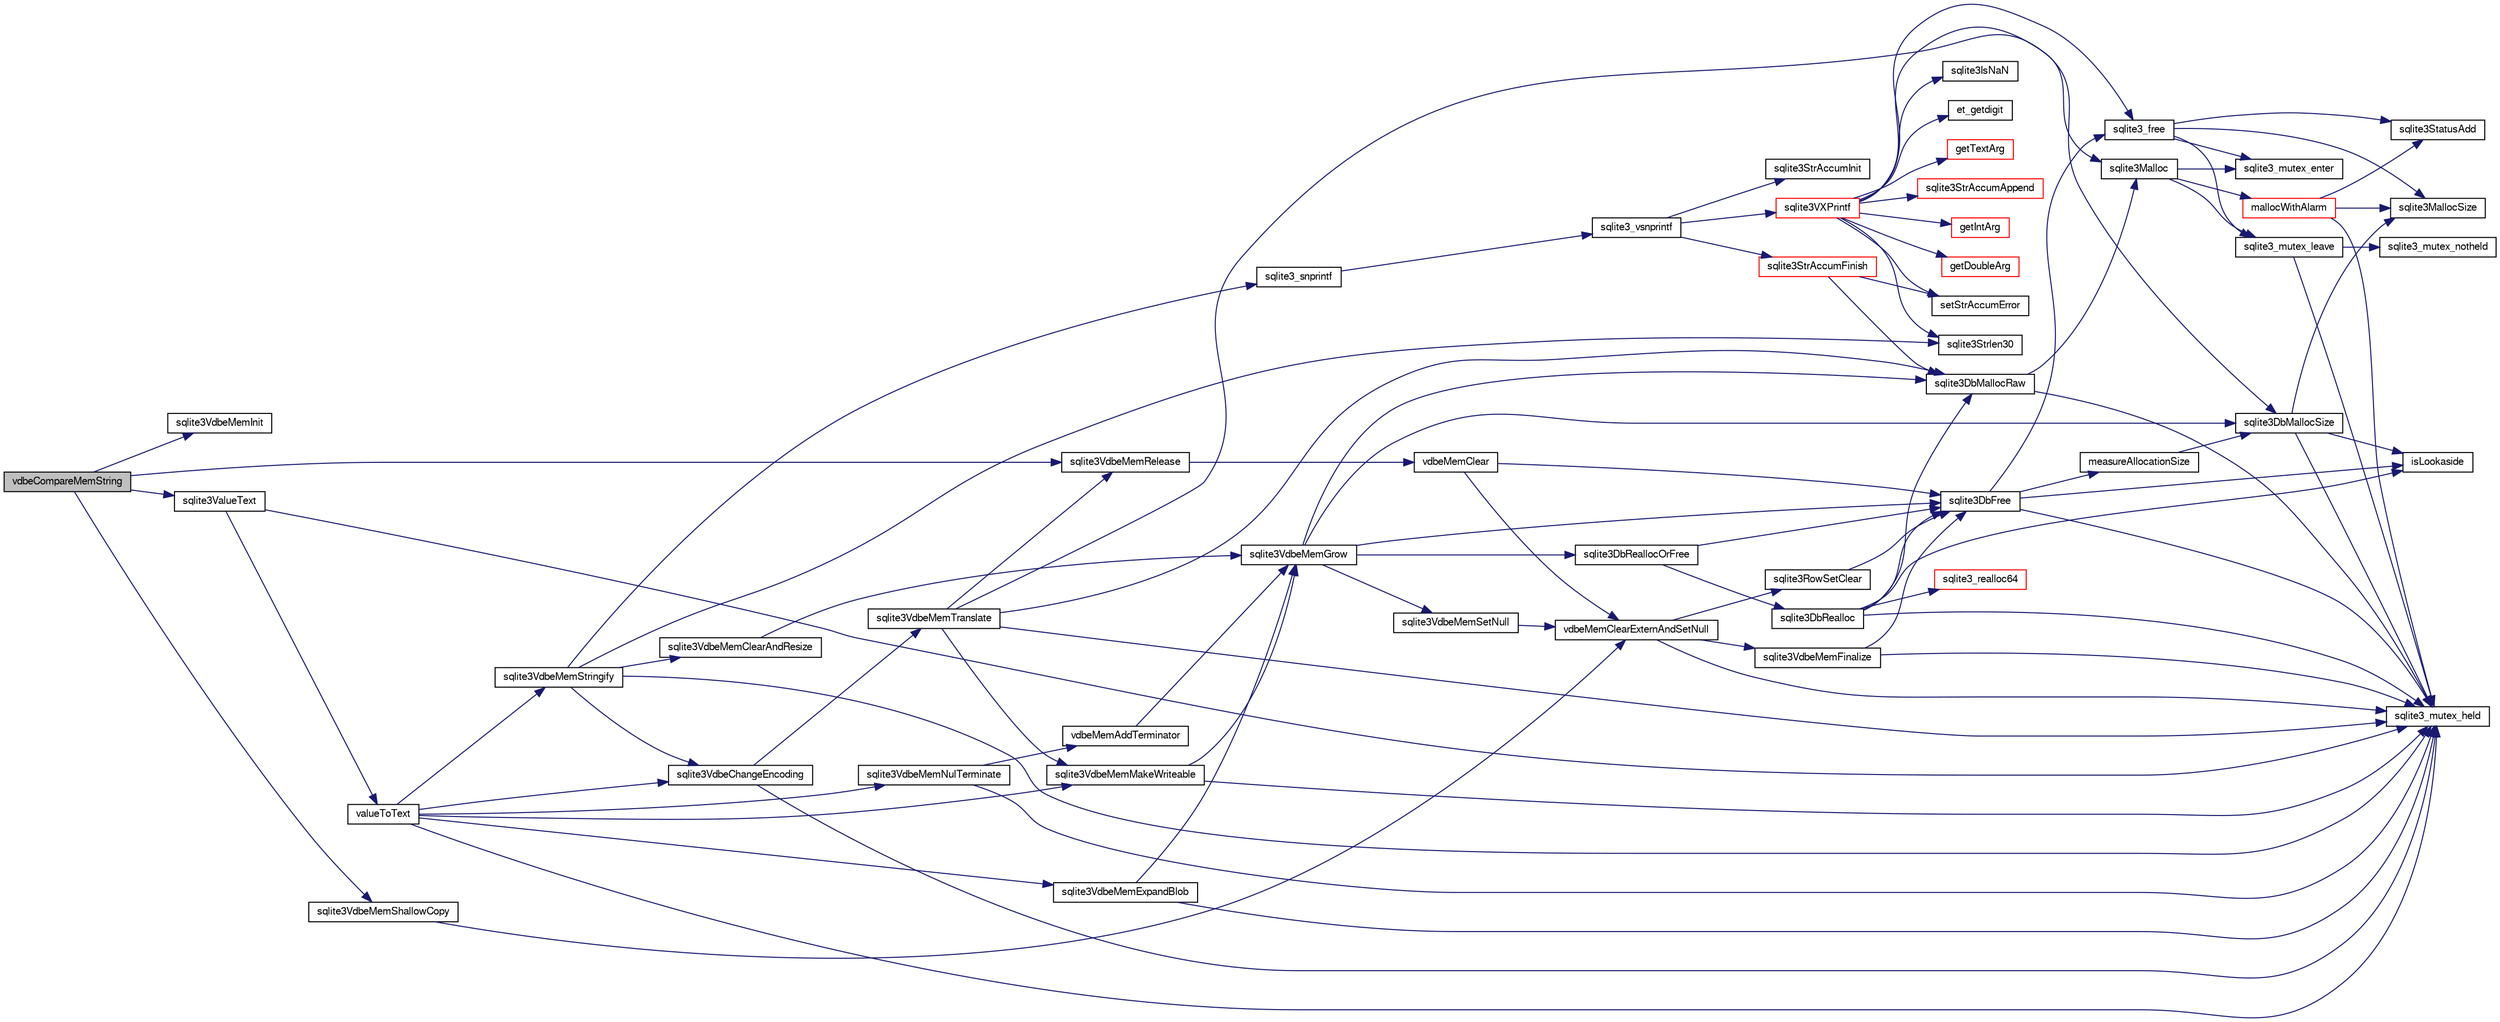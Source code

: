 digraph "vdbeCompareMemString"
{
  edge [fontname="FreeSans",fontsize="10",labelfontname="FreeSans",labelfontsize="10"];
  node [fontname="FreeSans",fontsize="10",shape=record];
  rankdir="LR";
  Node859374 [label="vdbeCompareMemString",height=0.2,width=0.4,color="black", fillcolor="grey75", style="filled", fontcolor="black"];
  Node859374 -> Node859375 [color="midnightblue",fontsize="10",style="solid",fontname="FreeSans"];
  Node859375 [label="sqlite3VdbeMemInit",height=0.2,width=0.4,color="black", fillcolor="white", style="filled",URL="$sqlite3_8c.html#a71744ecf3bbf078600c527fa96ef3360"];
  Node859374 -> Node859376 [color="midnightblue",fontsize="10",style="solid",fontname="FreeSans"];
  Node859376 [label="sqlite3VdbeMemShallowCopy",height=0.2,width=0.4,color="black", fillcolor="white", style="filled",URL="$sqlite3_8c.html#a507287d895706c681ed352775e726f6a"];
  Node859376 -> Node859377 [color="midnightblue",fontsize="10",style="solid",fontname="FreeSans"];
  Node859377 [label="vdbeMemClearExternAndSetNull",height=0.2,width=0.4,color="black", fillcolor="white", style="filled",URL="$sqlite3_8c.html#a29c41a360fb0e86b817777daf061230c"];
  Node859377 -> Node859378 [color="midnightblue",fontsize="10",style="solid",fontname="FreeSans"];
  Node859378 [label="sqlite3_mutex_held",height=0.2,width=0.4,color="black", fillcolor="white", style="filled",URL="$sqlite3_8c.html#acf77da68932b6bc163c5e68547ecc3e7"];
  Node859377 -> Node859379 [color="midnightblue",fontsize="10",style="solid",fontname="FreeSans"];
  Node859379 [label="sqlite3VdbeMemFinalize",height=0.2,width=0.4,color="black", fillcolor="white", style="filled",URL="$sqlite3_8c.html#a2568220f48ddef81b1c43e401042d9d2"];
  Node859379 -> Node859378 [color="midnightblue",fontsize="10",style="solid",fontname="FreeSans"];
  Node859379 -> Node859380 [color="midnightblue",fontsize="10",style="solid",fontname="FreeSans"];
  Node859380 [label="sqlite3DbFree",height=0.2,width=0.4,color="black", fillcolor="white", style="filled",URL="$sqlite3_8c.html#ac70ab821a6607b4a1b909582dc37a069"];
  Node859380 -> Node859378 [color="midnightblue",fontsize="10",style="solid",fontname="FreeSans"];
  Node859380 -> Node859381 [color="midnightblue",fontsize="10",style="solid",fontname="FreeSans"];
  Node859381 [label="measureAllocationSize",height=0.2,width=0.4,color="black", fillcolor="white", style="filled",URL="$sqlite3_8c.html#a45731e644a22fdb756e2b6337224217a"];
  Node859381 -> Node859382 [color="midnightblue",fontsize="10",style="solid",fontname="FreeSans"];
  Node859382 [label="sqlite3DbMallocSize",height=0.2,width=0.4,color="black", fillcolor="white", style="filled",URL="$sqlite3_8c.html#aa397e5a8a03495203a0767abf0a71f86"];
  Node859382 -> Node859383 [color="midnightblue",fontsize="10",style="solid",fontname="FreeSans"];
  Node859383 [label="sqlite3MallocSize",height=0.2,width=0.4,color="black", fillcolor="white", style="filled",URL="$sqlite3_8c.html#acf5d2a5f35270bafb050bd2def576955"];
  Node859382 -> Node859378 [color="midnightblue",fontsize="10",style="solid",fontname="FreeSans"];
  Node859382 -> Node859384 [color="midnightblue",fontsize="10",style="solid",fontname="FreeSans"];
  Node859384 [label="isLookaside",height=0.2,width=0.4,color="black", fillcolor="white", style="filled",URL="$sqlite3_8c.html#a770fa05ff9717b75e16f4d968a77b897"];
  Node859380 -> Node859384 [color="midnightblue",fontsize="10",style="solid",fontname="FreeSans"];
  Node859380 -> Node859385 [color="midnightblue",fontsize="10",style="solid",fontname="FreeSans"];
  Node859385 [label="sqlite3_free",height=0.2,width=0.4,color="black", fillcolor="white", style="filled",URL="$sqlite3_8c.html#a6552349e36a8a691af5487999ab09519"];
  Node859385 -> Node859386 [color="midnightblue",fontsize="10",style="solid",fontname="FreeSans"];
  Node859386 [label="sqlite3_mutex_enter",height=0.2,width=0.4,color="black", fillcolor="white", style="filled",URL="$sqlite3_8c.html#a1c12cde690bd89f104de5cbad12a6bf5"];
  Node859385 -> Node859387 [color="midnightblue",fontsize="10",style="solid",fontname="FreeSans"];
  Node859387 [label="sqlite3StatusAdd",height=0.2,width=0.4,color="black", fillcolor="white", style="filled",URL="$sqlite3_8c.html#afa029f93586aeab4cc85360905dae9cd"];
  Node859385 -> Node859383 [color="midnightblue",fontsize="10",style="solid",fontname="FreeSans"];
  Node859385 -> Node859388 [color="midnightblue",fontsize="10",style="solid",fontname="FreeSans"];
  Node859388 [label="sqlite3_mutex_leave",height=0.2,width=0.4,color="black", fillcolor="white", style="filled",URL="$sqlite3_8c.html#a5838d235601dbd3c1fa993555c6bcc93"];
  Node859388 -> Node859378 [color="midnightblue",fontsize="10",style="solid",fontname="FreeSans"];
  Node859388 -> Node859389 [color="midnightblue",fontsize="10",style="solid",fontname="FreeSans"];
  Node859389 [label="sqlite3_mutex_notheld",height=0.2,width=0.4,color="black", fillcolor="white", style="filled",URL="$sqlite3_8c.html#a83967c837c1c000d3b5adcfaa688f5dc"];
  Node859377 -> Node859390 [color="midnightblue",fontsize="10",style="solid",fontname="FreeSans"];
  Node859390 [label="sqlite3RowSetClear",height=0.2,width=0.4,color="black", fillcolor="white", style="filled",URL="$sqlite3_8c.html#ae153de0cd969511a607e26deeca80342"];
  Node859390 -> Node859380 [color="midnightblue",fontsize="10",style="solid",fontname="FreeSans"];
  Node859374 -> Node859391 [color="midnightblue",fontsize="10",style="solid",fontname="FreeSans"];
  Node859391 [label="sqlite3ValueText",height=0.2,width=0.4,color="black", fillcolor="white", style="filled",URL="$sqlite3_8c.html#ad567a94e52d1adf81f4857fdba00a59b"];
  Node859391 -> Node859378 [color="midnightblue",fontsize="10",style="solid",fontname="FreeSans"];
  Node859391 -> Node859392 [color="midnightblue",fontsize="10",style="solid",fontname="FreeSans"];
  Node859392 [label="valueToText",height=0.2,width=0.4,color="black", fillcolor="white", style="filled",URL="$sqlite3_8c.html#abded1c4848e5c5901949c02af499044c"];
  Node859392 -> Node859378 [color="midnightblue",fontsize="10",style="solid",fontname="FreeSans"];
  Node859392 -> Node859393 [color="midnightblue",fontsize="10",style="solid",fontname="FreeSans"];
  Node859393 [label="sqlite3VdbeMemExpandBlob",height=0.2,width=0.4,color="black", fillcolor="white", style="filled",URL="$sqlite3_8c.html#afa1d06c05f058623f190c05aac4a5c7c"];
  Node859393 -> Node859378 [color="midnightblue",fontsize="10",style="solid",fontname="FreeSans"];
  Node859393 -> Node859394 [color="midnightblue",fontsize="10",style="solid",fontname="FreeSans"];
  Node859394 [label="sqlite3VdbeMemGrow",height=0.2,width=0.4,color="black", fillcolor="white", style="filled",URL="$sqlite3_8c.html#aba753c9690ae0ba31b5100945cf29447"];
  Node859394 -> Node859382 [color="midnightblue",fontsize="10",style="solid",fontname="FreeSans"];
  Node859394 -> Node859395 [color="midnightblue",fontsize="10",style="solid",fontname="FreeSans"];
  Node859395 [label="sqlite3DbReallocOrFree",height=0.2,width=0.4,color="black", fillcolor="white", style="filled",URL="$sqlite3_8c.html#a532a9fd62eeb46b61885a0fff075231c"];
  Node859395 -> Node859396 [color="midnightblue",fontsize="10",style="solid",fontname="FreeSans"];
  Node859396 [label="sqlite3DbRealloc",height=0.2,width=0.4,color="black", fillcolor="white", style="filled",URL="$sqlite3_8c.html#ae028f4902a9d29bcaf310ff289ee87dc"];
  Node859396 -> Node859378 [color="midnightblue",fontsize="10",style="solid",fontname="FreeSans"];
  Node859396 -> Node859397 [color="midnightblue",fontsize="10",style="solid",fontname="FreeSans"];
  Node859397 [label="sqlite3DbMallocRaw",height=0.2,width=0.4,color="black", fillcolor="white", style="filled",URL="$sqlite3_8c.html#abbe8be0cf7175e11ddc3e2218fad924e"];
  Node859397 -> Node859378 [color="midnightblue",fontsize="10",style="solid",fontname="FreeSans"];
  Node859397 -> Node859398 [color="midnightblue",fontsize="10",style="solid",fontname="FreeSans"];
  Node859398 [label="sqlite3Malloc",height=0.2,width=0.4,color="black", fillcolor="white", style="filled",URL="$sqlite3_8c.html#a361a2eaa846b1885f123abe46f5d8b2b"];
  Node859398 -> Node859386 [color="midnightblue",fontsize="10",style="solid",fontname="FreeSans"];
  Node859398 -> Node859399 [color="midnightblue",fontsize="10",style="solid",fontname="FreeSans"];
  Node859399 [label="mallocWithAlarm",height=0.2,width=0.4,color="red", fillcolor="white", style="filled",URL="$sqlite3_8c.html#ab070d5cf8e48ec8a6a43cf025d48598b"];
  Node859399 -> Node859378 [color="midnightblue",fontsize="10",style="solid",fontname="FreeSans"];
  Node859399 -> Node859383 [color="midnightblue",fontsize="10",style="solid",fontname="FreeSans"];
  Node859399 -> Node859387 [color="midnightblue",fontsize="10",style="solid",fontname="FreeSans"];
  Node859398 -> Node859388 [color="midnightblue",fontsize="10",style="solid",fontname="FreeSans"];
  Node859396 -> Node859384 [color="midnightblue",fontsize="10",style="solid",fontname="FreeSans"];
  Node859396 -> Node859380 [color="midnightblue",fontsize="10",style="solid",fontname="FreeSans"];
  Node859396 -> Node859403 [color="midnightblue",fontsize="10",style="solid",fontname="FreeSans"];
  Node859403 [label="sqlite3_realloc64",height=0.2,width=0.4,color="red", fillcolor="white", style="filled",URL="$sqlite3_8c.html#a3765a714077ee547e811034236dc9ecd"];
  Node859395 -> Node859380 [color="midnightblue",fontsize="10",style="solid",fontname="FreeSans"];
  Node859394 -> Node859380 [color="midnightblue",fontsize="10",style="solid",fontname="FreeSans"];
  Node859394 -> Node859397 [color="midnightblue",fontsize="10",style="solid",fontname="FreeSans"];
  Node859394 -> Node859501 [color="midnightblue",fontsize="10",style="solid",fontname="FreeSans"];
  Node859501 [label="sqlite3VdbeMemSetNull",height=0.2,width=0.4,color="black", fillcolor="white", style="filled",URL="$sqlite3_8c.html#ae01092c23aebaf8a3ebdf3954609b410"];
  Node859501 -> Node859377 [color="midnightblue",fontsize="10",style="solid",fontname="FreeSans"];
  Node859392 -> Node859651 [color="midnightblue",fontsize="10",style="solid",fontname="FreeSans"];
  Node859651 [label="sqlite3VdbeChangeEncoding",height=0.2,width=0.4,color="black", fillcolor="white", style="filled",URL="$sqlite3_8c.html#aa7cf8e488bf8cf9ec18528f52a40de31"];
  Node859651 -> Node859378 [color="midnightblue",fontsize="10",style="solid",fontname="FreeSans"];
  Node859651 -> Node859652 [color="midnightblue",fontsize="10",style="solid",fontname="FreeSans"];
  Node859652 [label="sqlite3VdbeMemTranslate",height=0.2,width=0.4,color="black", fillcolor="white", style="filled",URL="$sqlite3_8c.html#adc5f07459f00d96ec7591be255d029f5"];
  Node859652 -> Node859378 [color="midnightblue",fontsize="10",style="solid",fontname="FreeSans"];
  Node859652 -> Node859506 [color="midnightblue",fontsize="10",style="solid",fontname="FreeSans"];
  Node859506 [label="sqlite3VdbeMemMakeWriteable",height=0.2,width=0.4,color="black", fillcolor="white", style="filled",URL="$sqlite3_8c.html#afabdd8032205a36c69ad191c6bbb6a34"];
  Node859506 -> Node859378 [color="midnightblue",fontsize="10",style="solid",fontname="FreeSans"];
  Node859506 -> Node859394 [color="midnightblue",fontsize="10",style="solid",fontname="FreeSans"];
  Node859652 -> Node859397 [color="midnightblue",fontsize="10",style="solid",fontname="FreeSans"];
  Node859652 -> Node859503 [color="midnightblue",fontsize="10",style="solid",fontname="FreeSans"];
  Node859503 [label="sqlite3VdbeMemRelease",height=0.2,width=0.4,color="black", fillcolor="white", style="filled",URL="$sqlite3_8c.html#a90606361dbeba88159fd6ff03fcc10cc"];
  Node859503 -> Node859504 [color="midnightblue",fontsize="10",style="solid",fontname="FreeSans"];
  Node859504 [label="vdbeMemClear",height=0.2,width=0.4,color="black", fillcolor="white", style="filled",URL="$sqlite3_8c.html#a489eef6e55ad0dadf67578726b935d12"];
  Node859504 -> Node859377 [color="midnightblue",fontsize="10",style="solid",fontname="FreeSans"];
  Node859504 -> Node859380 [color="midnightblue",fontsize="10",style="solid",fontname="FreeSans"];
  Node859652 -> Node859382 [color="midnightblue",fontsize="10",style="solid",fontname="FreeSans"];
  Node859392 -> Node859506 [color="midnightblue",fontsize="10",style="solid",fontname="FreeSans"];
  Node859392 -> Node859653 [color="midnightblue",fontsize="10",style="solid",fontname="FreeSans"];
  Node859653 [label="sqlite3VdbeMemNulTerminate",height=0.2,width=0.4,color="black", fillcolor="white", style="filled",URL="$sqlite3_8c.html#ad72ffa8a87fad7797ceeca0682df6aa3"];
  Node859653 -> Node859378 [color="midnightblue",fontsize="10",style="solid",fontname="FreeSans"];
  Node859653 -> Node859654 [color="midnightblue",fontsize="10",style="solid",fontname="FreeSans"];
  Node859654 [label="vdbeMemAddTerminator",height=0.2,width=0.4,color="black", fillcolor="white", style="filled",URL="$sqlite3_8c.html#a01c7c7c70bf090b2882bce28aa35c4c9"];
  Node859654 -> Node859394 [color="midnightblue",fontsize="10",style="solid",fontname="FreeSans"];
  Node859392 -> Node859655 [color="midnightblue",fontsize="10",style="solid",fontname="FreeSans"];
  Node859655 [label="sqlite3VdbeMemStringify",height=0.2,width=0.4,color="black", fillcolor="white", style="filled",URL="$sqlite3_8c.html#aaf8a4e6bd1059297d279570e30b7680a"];
  Node859655 -> Node859378 [color="midnightblue",fontsize="10",style="solid",fontname="FreeSans"];
  Node859655 -> Node859502 [color="midnightblue",fontsize="10",style="solid",fontname="FreeSans"];
  Node859502 [label="sqlite3VdbeMemClearAndResize",height=0.2,width=0.4,color="black", fillcolor="white", style="filled",URL="$sqlite3_8c.html#add082be4aa46084ecdf023cfac898231"];
  Node859502 -> Node859394 [color="midnightblue",fontsize="10",style="solid",fontname="FreeSans"];
  Node859655 -> Node859569 [color="midnightblue",fontsize="10",style="solid",fontname="FreeSans"];
  Node859569 [label="sqlite3_snprintf",height=0.2,width=0.4,color="black", fillcolor="white", style="filled",URL="$sqlite3_8c.html#aa2695a752e971577f5784122f2013c40"];
  Node859569 -> Node859570 [color="midnightblue",fontsize="10",style="solid",fontname="FreeSans"];
  Node859570 [label="sqlite3_vsnprintf",height=0.2,width=0.4,color="black", fillcolor="white", style="filled",URL="$sqlite3_8c.html#a0862c03aea71d62847e452aa655add42"];
  Node859570 -> Node859429 [color="midnightblue",fontsize="10",style="solid",fontname="FreeSans"];
  Node859429 [label="sqlite3StrAccumInit",height=0.2,width=0.4,color="black", fillcolor="white", style="filled",URL="$sqlite3_8c.html#aabf95e113b9d54d519cd15a56215f560"];
  Node859570 -> Node859430 [color="midnightblue",fontsize="10",style="solid",fontname="FreeSans"];
  Node859430 [label="sqlite3VXPrintf",height=0.2,width=0.4,color="red", fillcolor="white", style="filled",URL="$sqlite3_8c.html#a63c25806c9bd4a2b76f9a0eb232c6bde"];
  Node859430 -> Node859431 [color="midnightblue",fontsize="10",style="solid",fontname="FreeSans"];
  Node859431 [label="sqlite3StrAccumAppend",height=0.2,width=0.4,color="red", fillcolor="white", style="filled",URL="$sqlite3_8c.html#a56664fa33def33c5a5245b623441d5e0"];
  Node859430 -> Node859438 [color="midnightblue",fontsize="10",style="solid",fontname="FreeSans"];
  Node859438 [label="getIntArg",height=0.2,width=0.4,color="red", fillcolor="white", style="filled",URL="$sqlite3_8c.html#abff258963dbd9205fb299851a64c67be"];
  Node859430 -> Node859398 [color="midnightblue",fontsize="10",style="solid",fontname="FreeSans"];
  Node859430 -> Node859434 [color="midnightblue",fontsize="10",style="solid",fontname="FreeSans"];
  Node859434 [label="setStrAccumError",height=0.2,width=0.4,color="black", fillcolor="white", style="filled",URL="$sqlite3_8c.html#a3dc479a1fc8ba1ab8edfe51f8a0b102c"];
  Node859430 -> Node859444 [color="midnightblue",fontsize="10",style="solid",fontname="FreeSans"];
  Node859444 [label="getDoubleArg",height=0.2,width=0.4,color="red", fillcolor="white", style="filled",URL="$sqlite3_8c.html#a1cf25120072c85bd261983b24c12c3d9"];
  Node859430 -> Node859448 [color="midnightblue",fontsize="10",style="solid",fontname="FreeSans"];
  Node859448 [label="sqlite3IsNaN",height=0.2,width=0.4,color="black", fillcolor="white", style="filled",URL="$sqlite3_8c.html#aed4d78203877c3486765ccbc7feebb50"];
  Node859430 -> Node859449 [color="midnightblue",fontsize="10",style="solid",fontname="FreeSans"];
  Node859449 [label="sqlite3Strlen30",height=0.2,width=0.4,color="black", fillcolor="white", style="filled",URL="$sqlite3_8c.html#a3dcd80ba41f1a308193dee74857b62a7"];
  Node859430 -> Node859450 [color="midnightblue",fontsize="10",style="solid",fontname="FreeSans"];
  Node859450 [label="et_getdigit",height=0.2,width=0.4,color="black", fillcolor="white", style="filled",URL="$sqlite3_8c.html#a40c5a308749ad07cc2397a53e081bff0"];
  Node859430 -> Node859451 [color="midnightblue",fontsize="10",style="solid",fontname="FreeSans"];
  Node859451 [label="getTextArg",height=0.2,width=0.4,color="red", fillcolor="white", style="filled",URL="$sqlite3_8c.html#afbb41850423ef20071cefaab0431e04d"];
  Node859430 -> Node859385 [color="midnightblue",fontsize="10",style="solid",fontname="FreeSans"];
  Node859570 -> Node859455 [color="midnightblue",fontsize="10",style="solid",fontname="FreeSans"];
  Node859455 [label="sqlite3StrAccumFinish",height=0.2,width=0.4,color="red", fillcolor="white", style="filled",URL="$sqlite3_8c.html#adb7f26b10ac1b847db6f000ef4c2e2ba"];
  Node859455 -> Node859397 [color="midnightblue",fontsize="10",style="solid",fontname="FreeSans"];
  Node859455 -> Node859434 [color="midnightblue",fontsize="10",style="solid",fontname="FreeSans"];
  Node859655 -> Node859449 [color="midnightblue",fontsize="10",style="solid",fontname="FreeSans"];
  Node859655 -> Node859651 [color="midnightblue",fontsize="10",style="solid",fontname="FreeSans"];
  Node859374 -> Node859503 [color="midnightblue",fontsize="10",style="solid",fontname="FreeSans"];
}
